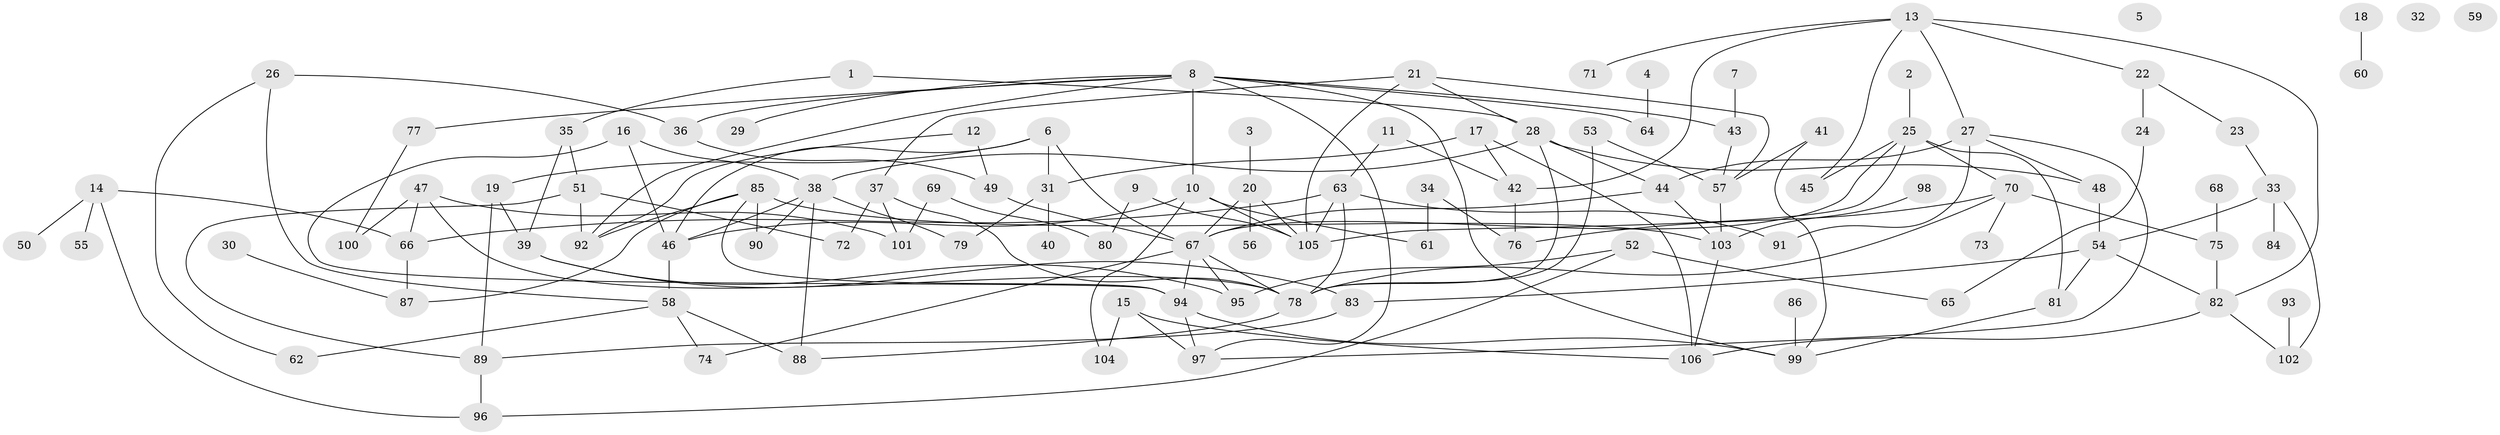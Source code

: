 // coarse degree distribution, {2: 0.22666666666666666, 1: 0.16, 0: 0.05333333333333334, 4: 0.04, 9: 0.013333333333333334, 5: 0.10666666666666667, 7: 0.08, 3: 0.21333333333333335, 6: 0.08, 10: 0.013333333333333334, 15: 0.013333333333333334}
// Generated by graph-tools (version 1.1) at 2025/23/03/03/25 07:23:24]
// undirected, 106 vertices, 161 edges
graph export_dot {
graph [start="1"]
  node [color=gray90,style=filled];
  1;
  2;
  3;
  4;
  5;
  6;
  7;
  8;
  9;
  10;
  11;
  12;
  13;
  14;
  15;
  16;
  17;
  18;
  19;
  20;
  21;
  22;
  23;
  24;
  25;
  26;
  27;
  28;
  29;
  30;
  31;
  32;
  33;
  34;
  35;
  36;
  37;
  38;
  39;
  40;
  41;
  42;
  43;
  44;
  45;
  46;
  47;
  48;
  49;
  50;
  51;
  52;
  53;
  54;
  55;
  56;
  57;
  58;
  59;
  60;
  61;
  62;
  63;
  64;
  65;
  66;
  67;
  68;
  69;
  70;
  71;
  72;
  73;
  74;
  75;
  76;
  77;
  78;
  79;
  80;
  81;
  82;
  83;
  84;
  85;
  86;
  87;
  88;
  89;
  90;
  91;
  92;
  93;
  94;
  95;
  96;
  97;
  98;
  99;
  100;
  101;
  102;
  103;
  104;
  105;
  106;
  1 -- 28;
  1 -- 35;
  2 -- 25;
  3 -- 20;
  4 -- 64;
  6 -- 19;
  6 -- 31;
  6 -- 46;
  6 -- 67;
  7 -- 43;
  8 -- 10;
  8 -- 29;
  8 -- 36;
  8 -- 43;
  8 -- 64;
  8 -- 77;
  8 -- 92;
  8 -- 97;
  8 -- 99;
  9 -- 80;
  9 -- 105;
  10 -- 46;
  10 -- 61;
  10 -- 104;
  10 -- 105;
  11 -- 42;
  11 -- 63;
  12 -- 49;
  12 -- 92;
  13 -- 22;
  13 -- 27;
  13 -- 42;
  13 -- 45;
  13 -- 71;
  13 -- 82;
  14 -- 50;
  14 -- 55;
  14 -- 66;
  14 -- 96;
  15 -- 97;
  15 -- 104;
  15 -- 106;
  16 -- 38;
  16 -- 46;
  16 -- 94;
  17 -- 31;
  17 -- 42;
  17 -- 106;
  18 -- 60;
  19 -- 39;
  19 -- 89;
  20 -- 56;
  20 -- 67;
  20 -- 105;
  21 -- 28;
  21 -- 37;
  21 -- 57;
  21 -- 105;
  22 -- 23;
  22 -- 24;
  23 -- 33;
  24 -- 65;
  25 -- 45;
  25 -- 67;
  25 -- 70;
  25 -- 81;
  25 -- 105;
  26 -- 36;
  26 -- 58;
  26 -- 62;
  27 -- 44;
  27 -- 48;
  27 -- 91;
  27 -- 97;
  28 -- 38;
  28 -- 44;
  28 -- 48;
  28 -- 78;
  30 -- 87;
  31 -- 40;
  31 -- 79;
  33 -- 54;
  33 -- 84;
  33 -- 102;
  34 -- 61;
  34 -- 76;
  35 -- 39;
  35 -- 51;
  36 -- 49;
  37 -- 72;
  37 -- 78;
  37 -- 101;
  38 -- 46;
  38 -- 79;
  38 -- 88;
  38 -- 90;
  39 -- 83;
  39 -- 95;
  41 -- 57;
  41 -- 99;
  42 -- 76;
  43 -- 57;
  44 -- 67;
  44 -- 103;
  46 -- 58;
  47 -- 66;
  47 -- 78;
  47 -- 100;
  47 -- 101;
  48 -- 54;
  49 -- 67;
  51 -- 72;
  51 -- 89;
  51 -- 92;
  52 -- 65;
  52 -- 95;
  52 -- 96;
  53 -- 57;
  53 -- 78;
  54 -- 81;
  54 -- 82;
  54 -- 83;
  57 -- 103;
  58 -- 62;
  58 -- 74;
  58 -- 88;
  63 -- 66;
  63 -- 78;
  63 -- 91;
  63 -- 105;
  66 -- 87;
  67 -- 74;
  67 -- 78;
  67 -- 94;
  67 -- 95;
  68 -- 75;
  69 -- 80;
  69 -- 101;
  70 -- 73;
  70 -- 75;
  70 -- 76;
  70 -- 78;
  75 -- 82;
  77 -- 100;
  78 -- 88;
  81 -- 99;
  82 -- 102;
  82 -- 106;
  83 -- 89;
  85 -- 87;
  85 -- 90;
  85 -- 92;
  85 -- 94;
  85 -- 103;
  86 -- 99;
  89 -- 96;
  93 -- 102;
  94 -- 97;
  94 -- 99;
  98 -- 103;
  103 -- 106;
}
